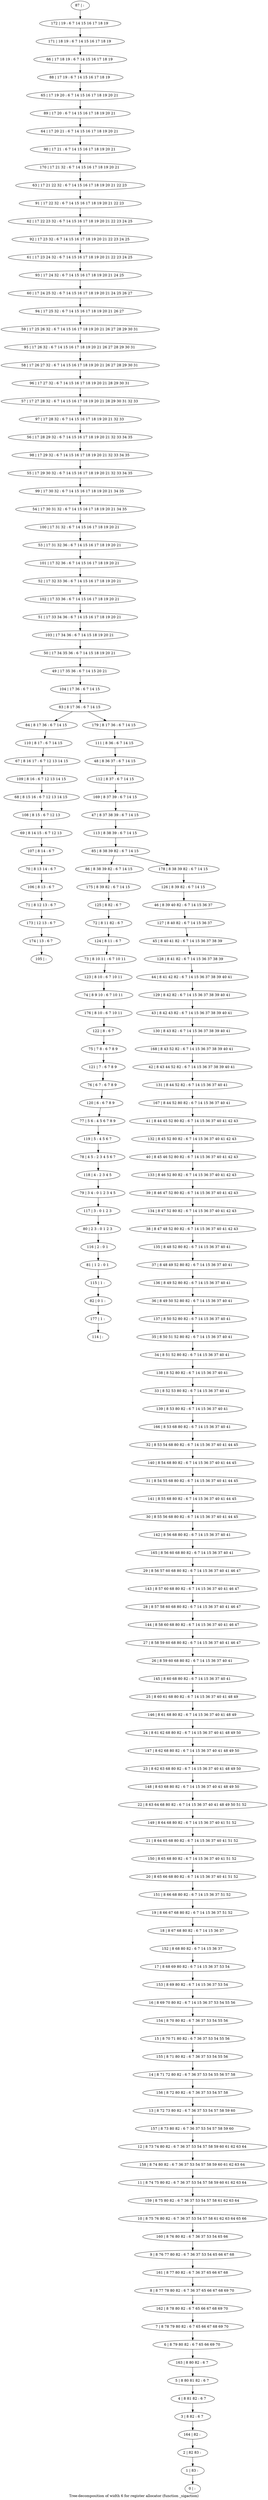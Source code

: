 digraph G {
graph [label="Tree-decomposition of width 6 for register allocator (function _sigaction)"]
0[label="0 | : "];
1[label="1 | 83 : "];
2[label="2 | 82 83 : "];
3[label="3 | 8 82 : 6 7 "];
4[label="4 | 8 81 82 : 6 7 "];
5[label="5 | 8 80 81 82 : 6 7 "];
6[label="6 | 8 79 80 82 : 6 7 65 66 69 70 "];
7[label="7 | 8 78 79 80 82 : 6 7 65 66 67 68 69 70 "];
8[label="8 | 8 77 78 80 82 : 6 7 36 37 65 66 67 68 69 70 "];
9[label="9 | 8 76 77 80 82 : 6 7 36 37 53 54 65 66 67 68 "];
10[label="10 | 8 75 76 80 82 : 6 7 36 37 53 54 57 58 61 62 63 64 65 66 "];
11[label="11 | 8 74 75 80 82 : 6 7 36 37 53 54 57 58 59 60 61 62 63 64 "];
12[label="12 | 8 73 74 80 82 : 6 7 36 37 53 54 57 58 59 60 61 62 63 64 "];
13[label="13 | 8 72 73 80 82 : 6 7 36 37 53 54 57 58 59 60 "];
14[label="14 | 8 71 72 80 82 : 6 7 36 37 53 54 55 56 57 58 "];
15[label="15 | 8 70 71 80 82 : 6 7 36 37 53 54 55 56 "];
16[label="16 | 8 69 70 80 82 : 6 7 14 15 36 37 53 54 55 56 "];
17[label="17 | 8 68 69 80 82 : 6 7 14 15 36 37 53 54 "];
18[label="18 | 8 67 68 80 82 : 6 7 14 15 36 37 "];
19[label="19 | 8 66 67 68 80 82 : 6 7 14 15 36 37 51 52 "];
20[label="20 | 8 65 66 68 80 82 : 6 7 14 15 36 37 40 41 51 52 "];
21[label="21 | 8 64 65 68 80 82 : 6 7 14 15 36 37 40 41 51 52 "];
22[label="22 | 8 63 64 68 80 82 : 6 7 14 15 36 37 40 41 48 49 50 51 52 "];
23[label="23 | 8 62 63 68 80 82 : 6 7 14 15 36 37 40 41 48 49 50 "];
24[label="24 | 8 61 62 68 80 82 : 6 7 14 15 36 37 40 41 48 49 50 "];
25[label="25 | 8 60 61 68 80 82 : 6 7 14 15 36 37 40 41 48 49 "];
26[label="26 | 8 59 60 68 80 82 : 6 7 14 15 36 37 40 41 "];
27[label="27 | 8 58 59 60 68 80 82 : 6 7 14 15 36 37 40 41 46 47 "];
28[label="28 | 8 57 58 60 68 80 82 : 6 7 14 15 36 37 40 41 46 47 "];
29[label="29 | 8 56 57 60 68 80 82 : 6 7 14 15 36 37 40 41 46 47 "];
30[label="30 | 8 55 56 68 80 82 : 6 7 14 15 36 37 40 41 44 45 "];
31[label="31 | 8 54 55 68 80 82 : 6 7 14 15 36 37 40 41 44 45 "];
32[label="32 | 8 53 54 68 80 82 : 6 7 14 15 36 37 40 41 44 45 "];
33[label="33 | 8 52 53 80 82 : 6 7 14 15 36 37 40 41 "];
34[label="34 | 8 51 52 80 82 : 6 7 14 15 36 37 40 41 "];
35[label="35 | 8 50 51 52 80 82 : 6 7 14 15 36 37 40 41 "];
36[label="36 | 8 49 50 52 80 82 : 6 7 14 15 36 37 40 41 "];
37[label="37 | 8 48 49 52 80 82 : 6 7 14 15 36 37 40 41 "];
38[label="38 | 8 47 48 52 80 82 : 6 7 14 15 36 37 40 41 42 43 "];
39[label="39 | 8 46 47 52 80 82 : 6 7 14 15 36 37 40 41 42 43 "];
40[label="40 | 8 45 46 52 80 82 : 6 7 14 15 36 37 40 41 42 43 "];
41[label="41 | 8 44 45 52 80 82 : 6 7 14 15 36 37 40 41 42 43 "];
42[label="42 | 8 43 44 52 82 : 6 7 14 15 36 37 38 39 40 41 "];
43[label="43 | 8 42 43 82 : 6 7 14 15 36 37 38 39 40 41 "];
44[label="44 | 8 41 42 82 : 6 7 14 15 36 37 38 39 40 41 "];
45[label="45 | 8 40 41 82 : 6 7 14 15 36 37 38 39 "];
46[label="46 | 8 39 40 82 : 6 7 14 15 36 37 "];
47[label="47 | 8 37 38 39 : 6 7 14 15 "];
48[label="48 | 8 36 37 : 6 7 14 15 "];
49[label="49 | 17 35 36 : 6 7 14 15 20 21 "];
50[label="50 | 17 34 35 36 : 6 7 14 15 18 19 20 21 "];
51[label="51 | 17 33 34 36 : 6 7 14 15 16 17 18 19 20 21 "];
52[label="52 | 17 32 33 36 : 6 7 14 15 16 17 18 19 20 21 "];
53[label="53 | 17 31 32 36 : 6 7 14 15 16 17 18 19 20 21 "];
54[label="54 | 17 30 31 32 : 6 7 14 15 16 17 18 19 20 21 34 35 "];
55[label="55 | 17 29 30 32 : 6 7 14 15 16 17 18 19 20 21 32 33 34 35 "];
56[label="56 | 17 28 29 32 : 6 7 14 15 16 17 18 19 20 21 32 33 34 35 "];
57[label="57 | 17 27 28 32 : 6 7 14 15 16 17 18 19 20 21 28 29 30 31 32 33 "];
58[label="58 | 17 26 27 32 : 6 7 14 15 16 17 18 19 20 21 26 27 28 29 30 31 "];
59[label="59 | 17 25 26 32 : 6 7 14 15 16 17 18 19 20 21 26 27 28 29 30 31 "];
60[label="60 | 17 24 25 32 : 6 7 14 15 16 17 18 19 20 21 24 25 26 27 "];
61[label="61 | 17 23 24 32 : 6 7 14 15 16 17 18 19 20 21 22 23 24 25 "];
62[label="62 | 17 22 23 32 : 6 7 14 15 16 17 18 19 20 21 22 23 24 25 "];
63[label="63 | 17 21 22 32 : 6 7 14 15 16 17 18 19 20 21 22 23 "];
64[label="64 | 17 20 21 : 6 7 14 15 16 17 18 19 20 21 "];
65[label="65 | 17 19 20 : 6 7 14 15 16 17 18 19 20 21 "];
66[label="66 | 17 18 19 : 6 7 14 15 16 17 18 19 "];
67[label="67 | 8 16 17 : 6 7 12 13 14 15 "];
68[label="68 | 8 15 16 : 6 7 12 13 14 15 "];
69[label="69 | 8 14 15 : 6 7 12 13 "];
70[label="70 | 8 13 14 : 6 7 "];
71[label="71 | 8 12 13 : 6 7 "];
72[label="72 | 8 11 82 : 6 7 "];
73[label="73 | 8 10 11 : 6 7 10 11 "];
74[label="74 | 8 9 10 : 6 7 10 11 "];
75[label="75 | 7 8 : 6 7 8 9 "];
76[label="76 | 6 7 : 6 7 8 9 "];
77[label="77 | 5 6 : 4 5 6 7 8 9 "];
78[label="78 | 4 5 : 2 3 4 5 6 7 "];
79[label="79 | 3 4 : 0 1 2 3 4 5 "];
80[label="80 | 2 3 : 0 1 2 3 "];
81[label="81 | 1 2 : 0 1 "];
82[label="82 | 0 1 : "];
83[label="83 | 8 17 36 : 6 7 14 15 "];
84[label="84 | 8 17 36 : 6 7 14 15 "];
85[label="85 | 8 38 39 82 : 6 7 14 15 "];
86[label="86 | 8 38 39 82 : 6 7 14 15 "];
87[label="87 | : "];
88[label="88 | 17 19 : 6 7 14 15 16 17 18 19 "];
89[label="89 | 17 20 : 6 7 14 15 16 17 18 19 20 21 "];
90[label="90 | 17 21 : 6 7 14 15 16 17 18 19 20 21 "];
91[label="91 | 17 22 32 : 6 7 14 15 16 17 18 19 20 21 22 23 "];
92[label="92 | 17 23 32 : 6 7 14 15 16 17 18 19 20 21 22 23 24 25 "];
93[label="93 | 17 24 32 : 6 7 14 15 16 17 18 19 20 21 24 25 "];
94[label="94 | 17 25 32 : 6 7 14 15 16 17 18 19 20 21 26 27 "];
95[label="95 | 17 26 32 : 6 7 14 15 16 17 18 19 20 21 26 27 28 29 30 31 "];
96[label="96 | 17 27 32 : 6 7 14 15 16 17 18 19 20 21 28 29 30 31 "];
97[label="97 | 17 28 32 : 6 7 14 15 16 17 18 19 20 21 32 33 "];
98[label="98 | 17 29 32 : 6 7 14 15 16 17 18 19 20 21 32 33 34 35 "];
99[label="99 | 17 30 32 : 6 7 14 15 16 17 18 19 20 21 34 35 "];
100[label="100 | 17 31 32 : 6 7 14 15 16 17 18 19 20 21 "];
101[label="101 | 17 32 36 : 6 7 14 15 16 17 18 19 20 21 "];
102[label="102 | 17 33 36 : 6 7 14 15 16 17 18 19 20 21 "];
103[label="103 | 17 34 36 : 6 7 14 15 18 19 20 21 "];
104[label="104 | 17 36 : 6 7 14 15 "];
105[label="105 | : "];
106[label="106 | 8 13 : 6 7 "];
107[label="107 | 8 14 : 6 7 "];
108[label="108 | 8 15 : 6 7 12 13 "];
109[label="109 | 8 16 : 6 7 12 13 14 15 "];
110[label="110 | 8 17 : 6 7 14 15 "];
111[label="111 | 8 36 : 6 7 14 15 "];
112[label="112 | 8 37 : 6 7 14 15 "];
113[label="113 | 8 38 39 : 6 7 14 15 "];
114[label="114 | : "];
115[label="115 | 1 : "];
116[label="116 | 2 : 0 1 "];
117[label="117 | 3 : 0 1 2 3 "];
118[label="118 | 4 : 2 3 4 5 "];
119[label="119 | 5 : 4 5 6 7 "];
120[label="120 | 6 : 6 7 8 9 "];
121[label="121 | 7 : 6 7 8 9 "];
122[label="122 | 8 : 6 7 "];
123[label="123 | 8 10 : 6 7 10 11 "];
124[label="124 | 8 11 : 6 7 "];
125[label="125 | 8 82 : 6 7 "];
126[label="126 | 8 39 82 : 6 7 14 15 "];
127[label="127 | 8 40 82 : 6 7 14 15 36 37 "];
128[label="128 | 8 41 82 : 6 7 14 15 36 37 38 39 "];
129[label="129 | 8 42 82 : 6 7 14 15 36 37 38 39 40 41 "];
130[label="130 | 8 43 82 : 6 7 14 15 36 37 38 39 40 41 "];
131[label="131 | 8 44 52 82 : 6 7 14 15 36 37 40 41 "];
132[label="132 | 8 45 52 80 82 : 6 7 14 15 36 37 40 41 42 43 "];
133[label="133 | 8 46 52 80 82 : 6 7 14 15 36 37 40 41 42 43 "];
134[label="134 | 8 47 52 80 82 : 6 7 14 15 36 37 40 41 42 43 "];
135[label="135 | 8 48 52 80 82 : 6 7 14 15 36 37 40 41 "];
136[label="136 | 8 49 52 80 82 : 6 7 14 15 36 37 40 41 "];
137[label="137 | 8 50 52 80 82 : 6 7 14 15 36 37 40 41 "];
138[label="138 | 8 52 80 82 : 6 7 14 15 36 37 40 41 "];
139[label="139 | 8 53 80 82 : 6 7 14 15 36 37 40 41 "];
140[label="140 | 8 54 68 80 82 : 6 7 14 15 36 37 40 41 44 45 "];
141[label="141 | 8 55 68 80 82 : 6 7 14 15 36 37 40 41 44 45 "];
142[label="142 | 8 56 68 80 82 : 6 7 14 15 36 37 40 41 "];
143[label="143 | 8 57 60 68 80 82 : 6 7 14 15 36 37 40 41 46 47 "];
144[label="144 | 8 58 60 68 80 82 : 6 7 14 15 36 37 40 41 46 47 "];
145[label="145 | 8 60 68 80 82 : 6 7 14 15 36 37 40 41 "];
146[label="146 | 8 61 68 80 82 : 6 7 14 15 36 37 40 41 48 49 "];
147[label="147 | 8 62 68 80 82 : 6 7 14 15 36 37 40 41 48 49 50 "];
148[label="148 | 8 63 68 80 82 : 6 7 14 15 36 37 40 41 48 49 50 "];
149[label="149 | 8 64 68 80 82 : 6 7 14 15 36 37 40 41 51 52 "];
150[label="150 | 8 65 68 80 82 : 6 7 14 15 36 37 40 41 51 52 "];
151[label="151 | 8 66 68 80 82 : 6 7 14 15 36 37 51 52 "];
152[label="152 | 8 68 80 82 : 6 7 14 15 36 37 "];
153[label="153 | 8 69 80 82 : 6 7 14 15 36 37 53 54 "];
154[label="154 | 8 70 80 82 : 6 7 36 37 53 54 55 56 "];
155[label="155 | 8 71 80 82 : 6 7 36 37 53 54 55 56 "];
156[label="156 | 8 72 80 82 : 6 7 36 37 53 54 57 58 "];
157[label="157 | 8 73 80 82 : 6 7 36 37 53 54 57 58 59 60 "];
158[label="158 | 8 74 80 82 : 6 7 36 37 53 54 57 58 59 60 61 62 63 64 "];
159[label="159 | 8 75 80 82 : 6 7 36 37 53 54 57 58 61 62 63 64 "];
160[label="160 | 8 76 80 82 : 6 7 36 37 53 54 65 66 "];
161[label="161 | 8 77 80 82 : 6 7 36 37 65 66 67 68 "];
162[label="162 | 8 78 80 82 : 6 7 65 66 67 68 69 70 "];
163[label="163 | 8 80 82 : 6 7 "];
164[label="164 | 82 : "];
165[label="165 | 8 56 60 68 80 82 : 6 7 14 15 36 37 40 41 "];
166[label="166 | 8 53 68 80 82 : 6 7 14 15 36 37 40 41 "];
167[label="167 | 8 44 52 80 82 : 6 7 14 15 36 37 40 41 "];
168[label="168 | 8 43 52 82 : 6 7 14 15 36 37 38 39 40 41 "];
169[label="169 | 8 37 39 : 6 7 14 15 "];
170[label="170 | 17 21 32 : 6 7 14 15 16 17 18 19 20 21 "];
171[label="171 | 18 19 : 6 7 14 15 16 17 18 19 "];
172[label="172 | 19 : 6 7 14 15 16 17 18 19 "];
173[label="173 | 12 13 : 6 7 "];
174[label="174 | 13 : 6 7 "];
175[label="175 | 8 39 82 : 6 7 14 15 "];
176[label="176 | 8 10 : 6 7 10 11 "];
177[label="177 | 1 : "];
178[label="178 | 8 38 39 82 : 6 7 14 15 "];
179[label="179 | 8 17 36 : 6 7 14 15 "];
106->71 ;
70->106 ;
107->70 ;
69->107 ;
108->69 ;
68->108 ;
109->68 ;
67->109 ;
110->67 ;
84->110 ;
115->82 ;
81->115 ;
116->81 ;
80->116 ;
117->80 ;
79->117 ;
118->79 ;
78->118 ;
119->78 ;
77->119 ;
120->77 ;
76->120 ;
121->76 ;
75->121 ;
122->75 ;
123->74 ;
73->123 ;
124->73 ;
72->124 ;
125->72 ;
71->173 ;
174->105 ;
173->174 ;
175->125 ;
86->175 ;
176->122 ;
74->176 ;
177->114 ;
82->177 ;
87->172 ;
172->171 ;
171->66 ;
66->88 ;
88->65 ;
65->89 ;
89->64 ;
64->90 ;
90->170 ;
170->63 ;
63->91 ;
91->62 ;
62->92 ;
92->61 ;
61->93 ;
93->60 ;
60->94 ;
94->59 ;
59->95 ;
95->58 ;
58->96 ;
96->57 ;
57->97 ;
97->56 ;
56->98 ;
98->55 ;
55->99 ;
99->54 ;
54->100 ;
100->53 ;
53->101 ;
101->52 ;
52->102 ;
102->51 ;
51->103 ;
103->50 ;
50->49 ;
49->104 ;
104->83 ;
111->48 ;
48->112 ;
112->169 ;
169->47 ;
47->113 ;
113->85 ;
126->46 ;
46->127 ;
127->45 ;
45->128 ;
128->44 ;
44->129 ;
129->43 ;
43->130 ;
130->168 ;
168->42 ;
42->131 ;
131->167 ;
167->41 ;
41->132 ;
132->40 ;
40->133 ;
133->39 ;
39->134 ;
134->38 ;
38->135 ;
135->37 ;
37->136 ;
136->36 ;
36->137 ;
137->35 ;
35->34 ;
34->138 ;
138->33 ;
33->139 ;
139->166 ;
166->32 ;
32->140 ;
140->31 ;
31->141 ;
141->30 ;
30->142 ;
142->165 ;
165->29 ;
29->143 ;
143->28 ;
28->144 ;
144->27 ;
27->26 ;
26->145 ;
145->25 ;
25->146 ;
146->24 ;
24->147 ;
147->23 ;
23->148 ;
148->22 ;
22->149 ;
149->21 ;
21->150 ;
150->20 ;
20->151 ;
151->19 ;
19->18 ;
18->152 ;
152->17 ;
17->153 ;
153->16 ;
16->154 ;
154->15 ;
15->155 ;
155->14 ;
14->156 ;
156->13 ;
13->157 ;
157->12 ;
12->158 ;
158->11 ;
11->159 ;
159->10 ;
10->160 ;
160->9 ;
9->161 ;
161->8 ;
8->162 ;
162->7 ;
7->6 ;
6->163 ;
163->5 ;
5->4 ;
4->3 ;
3->164 ;
164->2 ;
2->1 ;
1->0 ;
178->126 ;
179->111 ;
85->86 ;
85->178 ;
83->84 ;
83->179 ;
}

